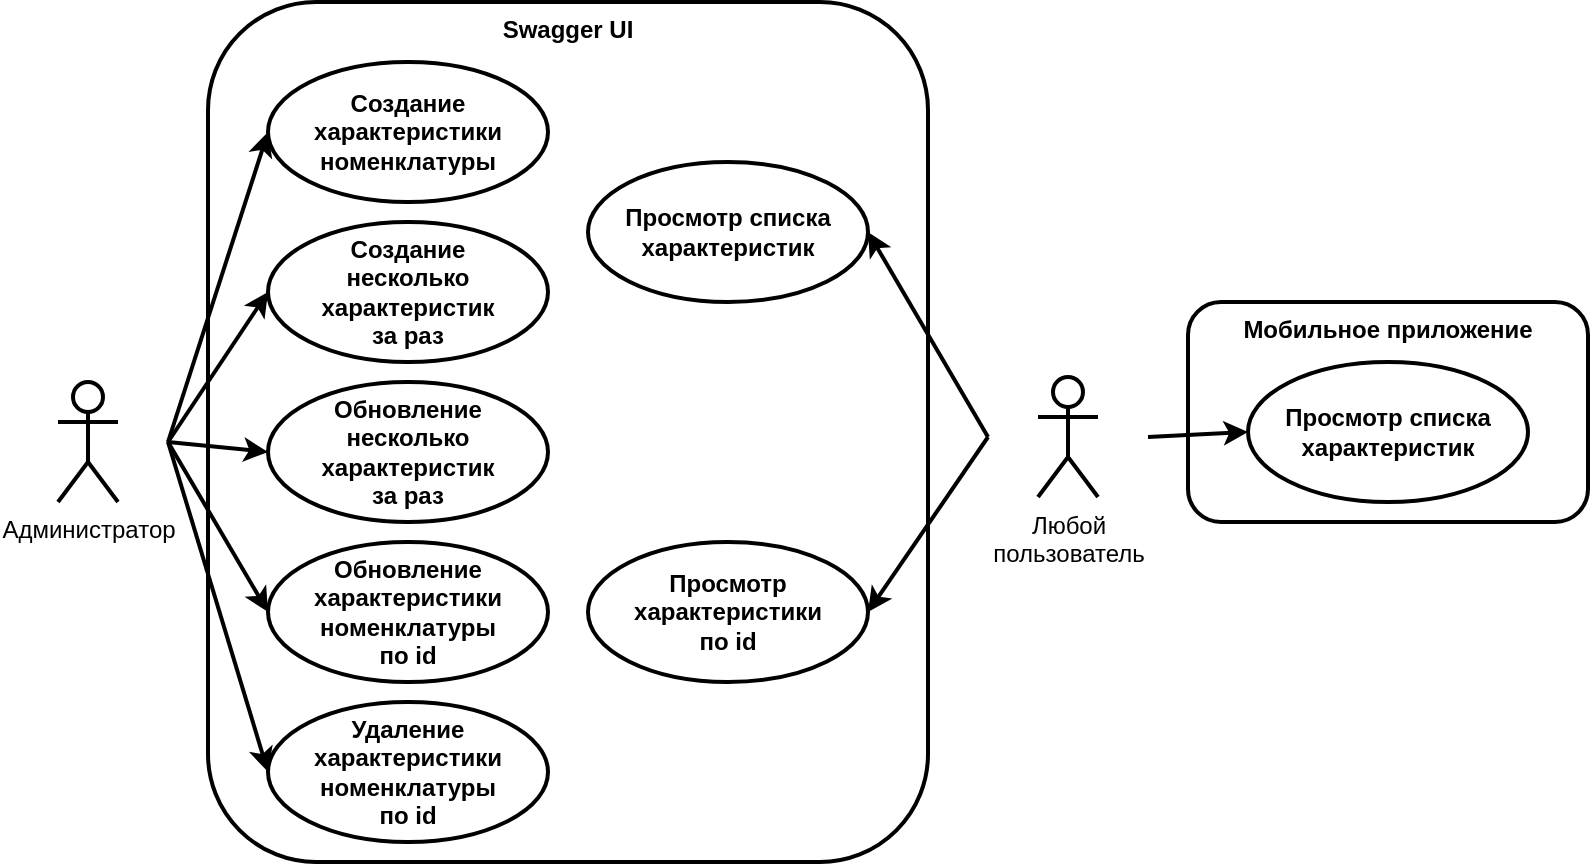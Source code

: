 <mxfile version="21.2.8" type="device">
  <diagram name="Page-1" id="-yQEPXlO2FQk3VNVWpFE">
    <mxGraphModel dx="1036" dy="614" grid="1" gridSize="10" guides="1" tooltips="1" connect="1" arrows="1" fold="1" page="1" pageScale="1" pageWidth="850" pageHeight="1100" math="0" shadow="0">
      <root>
        <mxCell id="0" />
        <mxCell id="1" parent="0" />
        <mxCell id="ty8Oa_61YEUr2Q36sO8U-11" value="&amp;nbsp;" style="html=1;whiteSpace=wrap;fillColor=none;strokeColor=none;" parent="1" vertex="1">
          <mxGeometry x="80" y="200" width="80" height="120" as="geometry" />
        </mxCell>
        <mxCell id="ty8Oa_61YEUr2Q36sO8U-4" value="Swagger UI" style="html=1;whiteSpace=wrap;rounded=1;strokeWidth=2;fontStyle=1;verticalAlign=top;" parent="1" vertex="1">
          <mxGeometry x="180" y="40" width="360" height="430" as="geometry" />
        </mxCell>
        <mxCell id="ty8Oa_61YEUr2Q36sO8U-1" value="Администратор" style="shape=umlActor;verticalLabelPosition=bottom;verticalAlign=top;html=1;fontStyle=0;strokeWidth=2;" parent="1" vertex="1">
          <mxGeometry x="105" y="230" width="30" height="60" as="geometry" />
        </mxCell>
        <mxCell id="ty8Oa_61YEUr2Q36sO8U-2" value="Мобильное приложение" style="html=1;whiteSpace=wrap;rounded=1;strokeWidth=2;fontStyle=1;verticalAlign=top;" parent="1" vertex="1">
          <mxGeometry x="670" y="190" width="200" height="110" as="geometry" />
        </mxCell>
        <mxCell id="ty8Oa_61YEUr2Q36sO8U-3" value="Создание характеристики номенклатуры" style="ellipse;whiteSpace=wrap;html=1;strokeWidth=2;fontStyle=1" parent="1" vertex="1">
          <mxGeometry x="210" y="70" width="140" height="70" as="geometry" />
        </mxCell>
        <mxCell id="ty8Oa_61YEUr2Q36sO8U-5" value="Просмотр списка характеристик" style="ellipse;whiteSpace=wrap;html=1;strokeWidth=2;fontStyle=1" parent="1" vertex="1">
          <mxGeometry x="370" y="120" width="140" height="70" as="geometry" />
        </mxCell>
        <mxCell id="ty8Oa_61YEUr2Q36sO8U-6" value="Просмотр списка характеристик" style="ellipse;whiteSpace=wrap;html=1;strokeWidth=2;fontStyle=1" parent="1" vertex="1">
          <mxGeometry x="700" y="220" width="140" height="70" as="geometry" />
        </mxCell>
        <mxCell id="ty8Oa_61YEUr2Q36sO8U-7" value="Просмотр&lt;br&gt;характеристики&lt;br&gt;по id" style="ellipse;whiteSpace=wrap;html=1;strokeWidth=2;fontStyle=1" parent="1" vertex="1">
          <mxGeometry x="370" y="310" width="140" height="70" as="geometry" />
        </mxCell>
        <mxCell id="ty8Oa_61YEUr2Q36sO8U-9" value="Обновление&lt;br&gt;характеристики номенклатуры&lt;br&gt;по id" style="ellipse;whiteSpace=wrap;html=1;strokeWidth=2;fontStyle=1" parent="1" vertex="1">
          <mxGeometry x="210" y="310" width="140" height="70" as="geometry" />
        </mxCell>
        <mxCell id="ty8Oa_61YEUr2Q36sO8U-10" value="Удаление&lt;br&gt;характеристики номенклатуры&lt;br&gt;по id" style="ellipse;whiteSpace=wrap;html=1;strokeWidth=2;fontStyle=1" parent="1" vertex="1">
          <mxGeometry x="210" y="390" width="140" height="70" as="geometry" />
        </mxCell>
        <mxCell id="ty8Oa_61YEUr2Q36sO8U-21" style="rounded=0;orthogonalLoop=1;jettySize=auto;html=1;exitX=1;exitY=0.5;exitDx=0;exitDy=0;entryX=0;entryY=0.5;entryDx=0;entryDy=0;strokeWidth=2;" parent="1" source="ty8Oa_61YEUr2Q36sO8U-13" target="ty8Oa_61YEUr2Q36sO8U-6" edge="1">
          <mxGeometry relative="1" as="geometry" />
        </mxCell>
        <mxCell id="REcLVF87L03XbqfMP4DB-6" style="rounded=0;orthogonalLoop=1;jettySize=auto;html=1;exitX=0;exitY=0.5;exitDx=0;exitDy=0;entryX=1;entryY=0.5;entryDx=0;entryDy=0;strokeWidth=2;" parent="1" source="ty8Oa_61YEUr2Q36sO8U-13" target="ty8Oa_61YEUr2Q36sO8U-5" edge="1">
          <mxGeometry relative="1" as="geometry">
            <mxPoint x="560" y="152.5" as="targetPoint" />
          </mxGeometry>
        </mxCell>
        <mxCell id="REcLVF87L03XbqfMP4DB-7" style="rounded=0;orthogonalLoop=1;jettySize=auto;html=1;exitX=0;exitY=0.5;exitDx=0;exitDy=0;entryX=1;entryY=0.5;entryDx=0;entryDy=0;strokeWidth=2;" parent="1" source="ty8Oa_61YEUr2Q36sO8U-13" target="ty8Oa_61YEUr2Q36sO8U-7" edge="1">
          <mxGeometry relative="1" as="geometry">
            <mxPoint x="560" y="262.5" as="targetPoint" />
          </mxGeometry>
        </mxCell>
        <mxCell id="ty8Oa_61YEUr2Q36sO8U-13" value="&amp;nbsp;" style="html=1;whiteSpace=wrap;strokeColor=none;fillColor=none;" parent="1" vertex="1">
          <mxGeometry x="570" y="197.5" width="80" height="120" as="geometry" />
        </mxCell>
        <mxCell id="ty8Oa_61YEUr2Q36sO8U-14" value="Любой&lt;br&gt;пользователь" style="shape=umlActor;verticalLabelPosition=bottom;verticalAlign=top;html=1;fontStyle=0;strokeWidth=2;" parent="1" vertex="1">
          <mxGeometry x="595" y="227.5" width="30" height="60" as="geometry" />
        </mxCell>
        <mxCell id="ty8Oa_61YEUr2Q36sO8U-20" style="rounded=0;orthogonalLoop=1;jettySize=auto;html=1;exitX=1;exitY=0.5;exitDx=0;exitDy=0;entryX=0;entryY=0.5;entryDx=0;entryDy=0;strokeWidth=2;" parent="1" source="ty8Oa_61YEUr2Q36sO8U-11" target="ty8Oa_61YEUr2Q36sO8U-10" edge="1">
          <mxGeometry relative="1" as="geometry" />
        </mxCell>
        <mxCell id="REcLVF87L03XbqfMP4DB-1" value="Создание&lt;br&gt;несколько характеристик&lt;br&gt;за раз" style="ellipse;whiteSpace=wrap;html=1;strokeWidth=2;fontStyle=1" parent="1" vertex="1">
          <mxGeometry x="210" y="150" width="140" height="70" as="geometry" />
        </mxCell>
        <mxCell id="REcLVF87L03XbqfMP4DB-3" value="Обновление&lt;br&gt;несколько характеристик&lt;br&gt;за раз" style="ellipse;whiteSpace=wrap;html=1;strokeWidth=2;fontStyle=1" parent="1" vertex="1">
          <mxGeometry x="210" y="230" width="140" height="70" as="geometry" />
        </mxCell>
        <mxCell id="REcLVF87L03XbqfMP4DB-4" style="rounded=0;orthogonalLoop=1;jettySize=auto;html=1;exitX=1;exitY=0.5;exitDx=0;exitDy=0;entryX=0;entryY=0.5;entryDx=0;entryDy=0;strokeWidth=2;" parent="1" source="ty8Oa_61YEUr2Q36sO8U-11" target="REcLVF87L03XbqfMP4DB-1" edge="1">
          <mxGeometry relative="1" as="geometry" />
        </mxCell>
        <mxCell id="REcLVF87L03XbqfMP4DB-5" style="rounded=0;orthogonalLoop=1;jettySize=auto;html=1;exitX=1;exitY=0.5;exitDx=0;exitDy=0;entryX=0;entryY=0.5;entryDx=0;entryDy=0;strokeWidth=2;" parent="1" source="ty8Oa_61YEUr2Q36sO8U-11" target="REcLVF87L03XbqfMP4DB-3" edge="1">
          <mxGeometry relative="1" as="geometry" />
        </mxCell>
        <mxCell id="ty8Oa_61YEUr2Q36sO8U-16" style="rounded=0;orthogonalLoop=1;jettySize=auto;html=1;exitX=1;exitY=0.5;exitDx=0;exitDy=0;entryX=0;entryY=0.5;entryDx=0;entryDy=0;strokeWidth=2;" parent="1" source="ty8Oa_61YEUr2Q36sO8U-11" target="ty8Oa_61YEUr2Q36sO8U-3" edge="1">
          <mxGeometry relative="1" as="geometry" />
        </mxCell>
        <mxCell id="ty8Oa_61YEUr2Q36sO8U-19" style="rounded=0;orthogonalLoop=1;jettySize=auto;html=1;exitX=1;exitY=0.5;exitDx=0;exitDy=0;entryX=0;entryY=0.5;entryDx=0;entryDy=0;strokeWidth=2;" parent="1" source="ty8Oa_61YEUr2Q36sO8U-11" target="ty8Oa_61YEUr2Q36sO8U-9" edge="1">
          <mxGeometry relative="1" as="geometry" />
        </mxCell>
      </root>
    </mxGraphModel>
  </diagram>
</mxfile>
